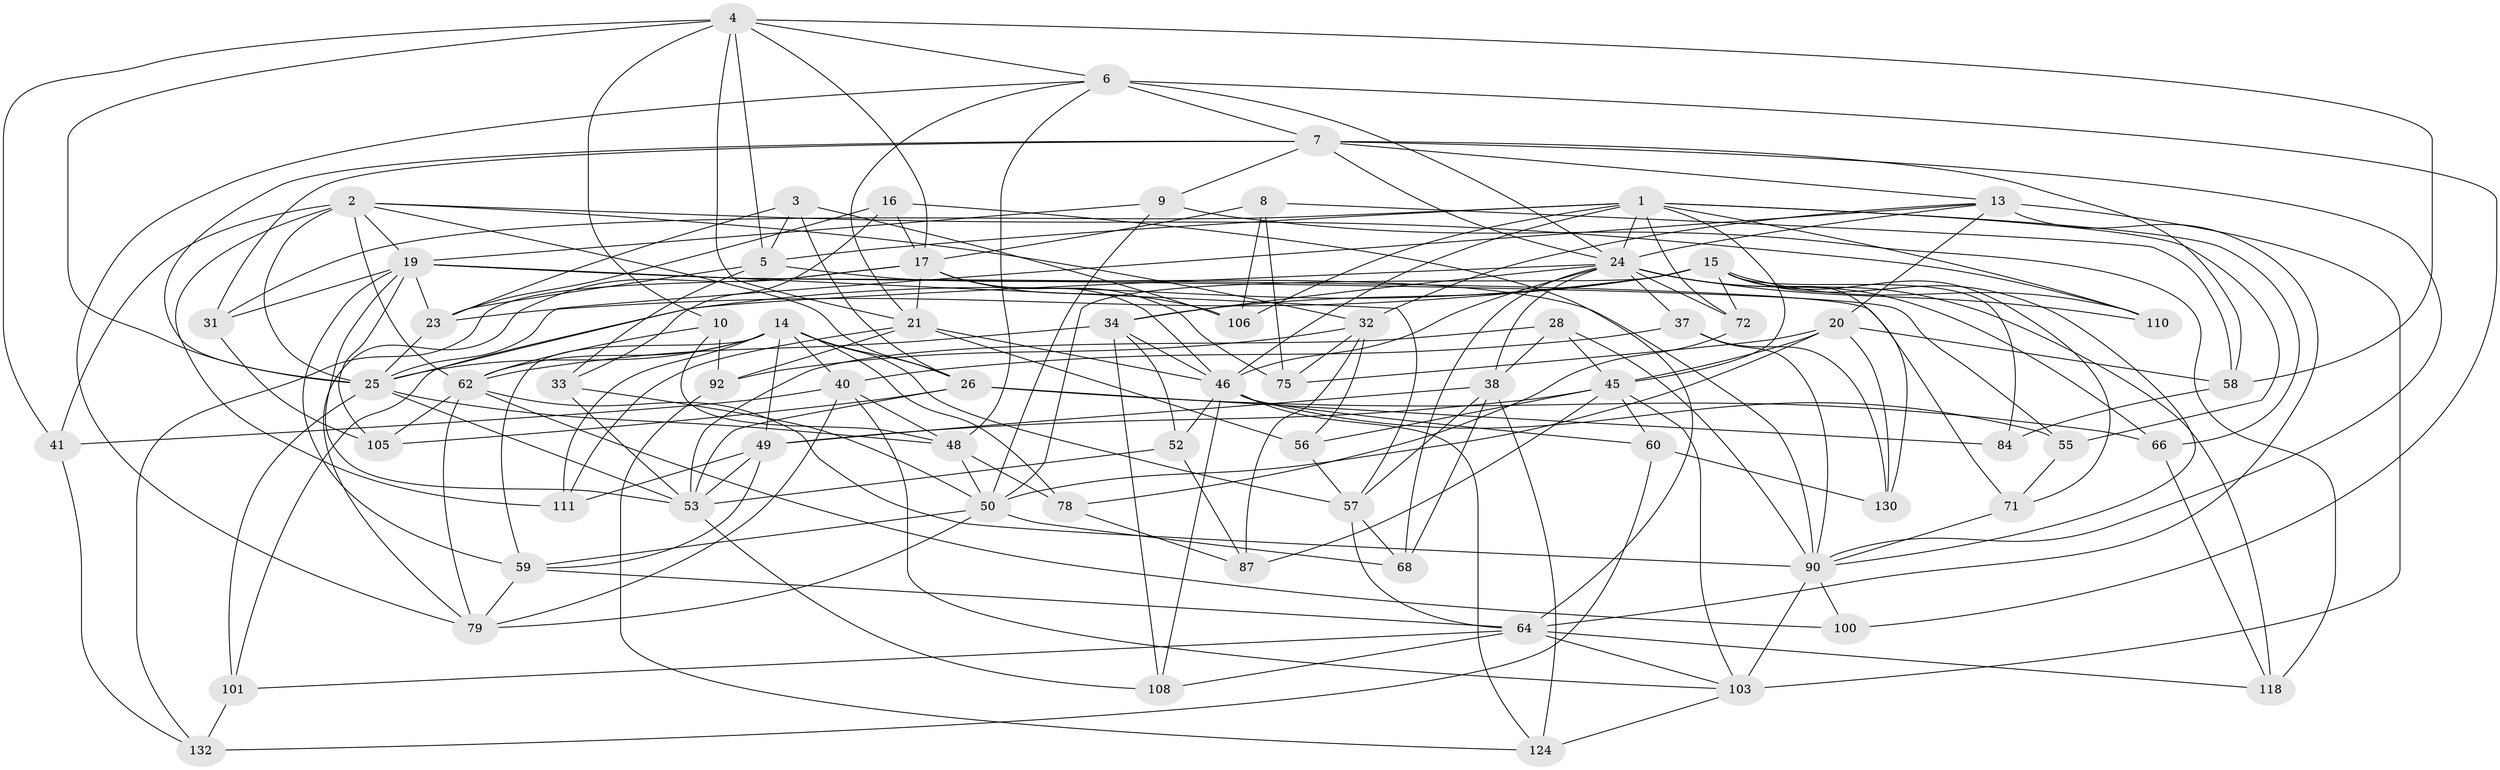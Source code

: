 // original degree distribution, {4: 1.0}
// Generated by graph-tools (version 1.1) at 2025/16/03/09/25 04:16:23]
// undirected, 69 vertices, 200 edges
graph export_dot {
graph [start="1"]
  node [color=gray90,style=filled];
  1 [super="+18+12"];
  2 [super="+22"];
  3;
  4 [super="+61+115"];
  5 [super="+11"];
  6 [super="+99"];
  7 [super="+107+67"];
  8;
  9;
  10;
  13 [super="+27+112"];
  14 [super="+63+102"];
  15 [super="+77+95"];
  16;
  17 [super="+94+69+44"];
  19 [super="+51"];
  20 [super="+43"];
  21 [super="+86+137"];
  23 [super="+127"];
  24 [super="+36+42+88"];
  25 [super="+29+30+122"];
  26 [super="+73+93"];
  28;
  31;
  32 [super="+39"];
  33;
  34 [super="+35"];
  37;
  38 [super="+134"];
  40 [super="+113"];
  41;
  45 [super="+54"];
  46 [super="+74+104"];
  48 [super="+126"];
  49 [super="+83"];
  50 [super="+65+109"];
  52;
  53 [super="+89+80"];
  55;
  56;
  57 [super="+97"];
  58 [super="+70"];
  59 [super="+117"];
  60;
  62 [super="+125+114"];
  64 [super="+76+133"];
  66;
  68;
  71;
  72 [super="+81"];
  75;
  78;
  79 [super="+119"];
  84;
  87;
  90 [super="+121+120"];
  92;
  100;
  101;
  103 [super="+123+116"];
  105;
  106;
  108;
  110;
  111;
  118;
  124;
  130;
  132;
  1 -- 55;
  1 -- 46;
  1 -- 106;
  1 -- 66;
  1 -- 110;
  1 -- 5;
  1 -- 72;
  1 -- 45;
  1 -- 31;
  1 -- 24;
  2 -- 111;
  2 -- 19;
  2 -- 62;
  2 -- 32;
  2 -- 25;
  2 -- 41;
  2 -- 26;
  2 -- 110;
  3 -- 23;
  3 -- 106;
  3 -- 5;
  3 -- 26;
  4 -- 6;
  4 -- 10;
  4 -- 5;
  4 -- 17;
  4 -- 58;
  4 -- 41;
  4 -- 21;
  4 -- 25;
  5 -- 33;
  5 -- 23;
  5 -- 90;
  6 -- 24;
  6 -- 79;
  6 -- 48;
  6 -- 100 [weight=2];
  6 -- 21;
  6 -- 7;
  7 -- 25;
  7 -- 31;
  7 -- 24;
  7 -- 90;
  7 -- 58;
  7 -- 9;
  7 -- 13;
  8 -- 58;
  8 -- 75;
  8 -- 106;
  8 -- 17;
  9 -- 118;
  9 -- 50;
  9 -- 19;
  10 -- 92;
  10 -- 48;
  10 -- 62;
  13 -- 25;
  13 -- 24;
  13 -- 64;
  13 -- 103 [weight=2];
  13 -- 32;
  13 -- 20;
  14 -- 40;
  14 -- 78;
  14 -- 26 [weight=2];
  14 -- 111;
  14 -- 57;
  14 -- 62;
  14 -- 49;
  14 -- 59;
  14 -- 25;
  15 -- 72;
  15 -- 71;
  15 -- 90;
  15 -- 23;
  15 -- 34;
  15 -- 50;
  15 -- 84;
  15 -- 130;
  15 -- 110;
  15 -- 25;
  16 -- 33;
  16 -- 17;
  16 -- 64;
  16 -- 23;
  17 -- 46;
  17 -- 75;
  17 -- 132;
  17 -- 106;
  17 -- 21 [weight=2];
  17 -- 79;
  19 -- 57;
  19 -- 53;
  19 -- 71;
  19 -- 105;
  19 -- 55;
  19 -- 23;
  19 -- 59;
  19 -- 31;
  20 -- 58;
  20 -- 75;
  20 -- 130;
  20 -- 45;
  20 -- 50;
  21 -- 92;
  21 -- 46;
  21 -- 56;
  21 -- 111;
  23 -- 25;
  24 -- 66;
  24 -- 38;
  24 -- 34;
  24 -- 68;
  24 -- 37;
  24 -- 101;
  24 -- 72 [weight=3];
  24 -- 110;
  24 -- 118;
  24 -- 46;
  25 -- 101;
  25 -- 48;
  25 -- 53;
  26 -- 105;
  26 -- 84;
  26 -- 53;
  26 -- 66;
  28 -- 38;
  28 -- 53;
  28 -- 90;
  28 -- 45;
  31 -- 105;
  32 -- 92;
  32 -- 75;
  32 -- 87;
  32 -- 56;
  33 -- 50;
  33 -- 53;
  34 -- 62;
  34 -- 108;
  34 -- 52;
  34 -- 46;
  37 -- 130;
  37 -- 40;
  37 -- 90;
  38 -- 49;
  38 -- 124;
  38 -- 68;
  38 -- 57;
  40 -- 103;
  40 -- 41;
  40 -- 48;
  40 -- 79;
  41 -- 132;
  45 -- 87;
  45 -- 49;
  45 -- 103;
  45 -- 56;
  45 -- 60;
  46 -- 124;
  46 -- 108;
  46 -- 52;
  46 -- 60;
  46 -- 55;
  48 -- 50;
  48 -- 78;
  49 -- 59;
  49 -- 111;
  49 -- 53;
  50 -- 79;
  50 -- 59;
  50 -- 68;
  52 -- 87;
  52 -- 53;
  53 -- 108;
  55 -- 71;
  56 -- 57;
  57 -- 68;
  57 -- 64;
  58 -- 84 [weight=2];
  59 -- 79;
  59 -- 64;
  60 -- 130;
  60 -- 132;
  62 -- 90;
  62 -- 100;
  62 -- 105;
  62 -- 79;
  64 -- 101;
  64 -- 118;
  64 -- 103;
  64 -- 108;
  66 -- 118;
  71 -- 90;
  72 -- 78;
  78 -- 87;
  90 -- 100;
  90 -- 103 [weight=2];
  92 -- 124;
  101 -- 132;
  103 -- 124;
}
